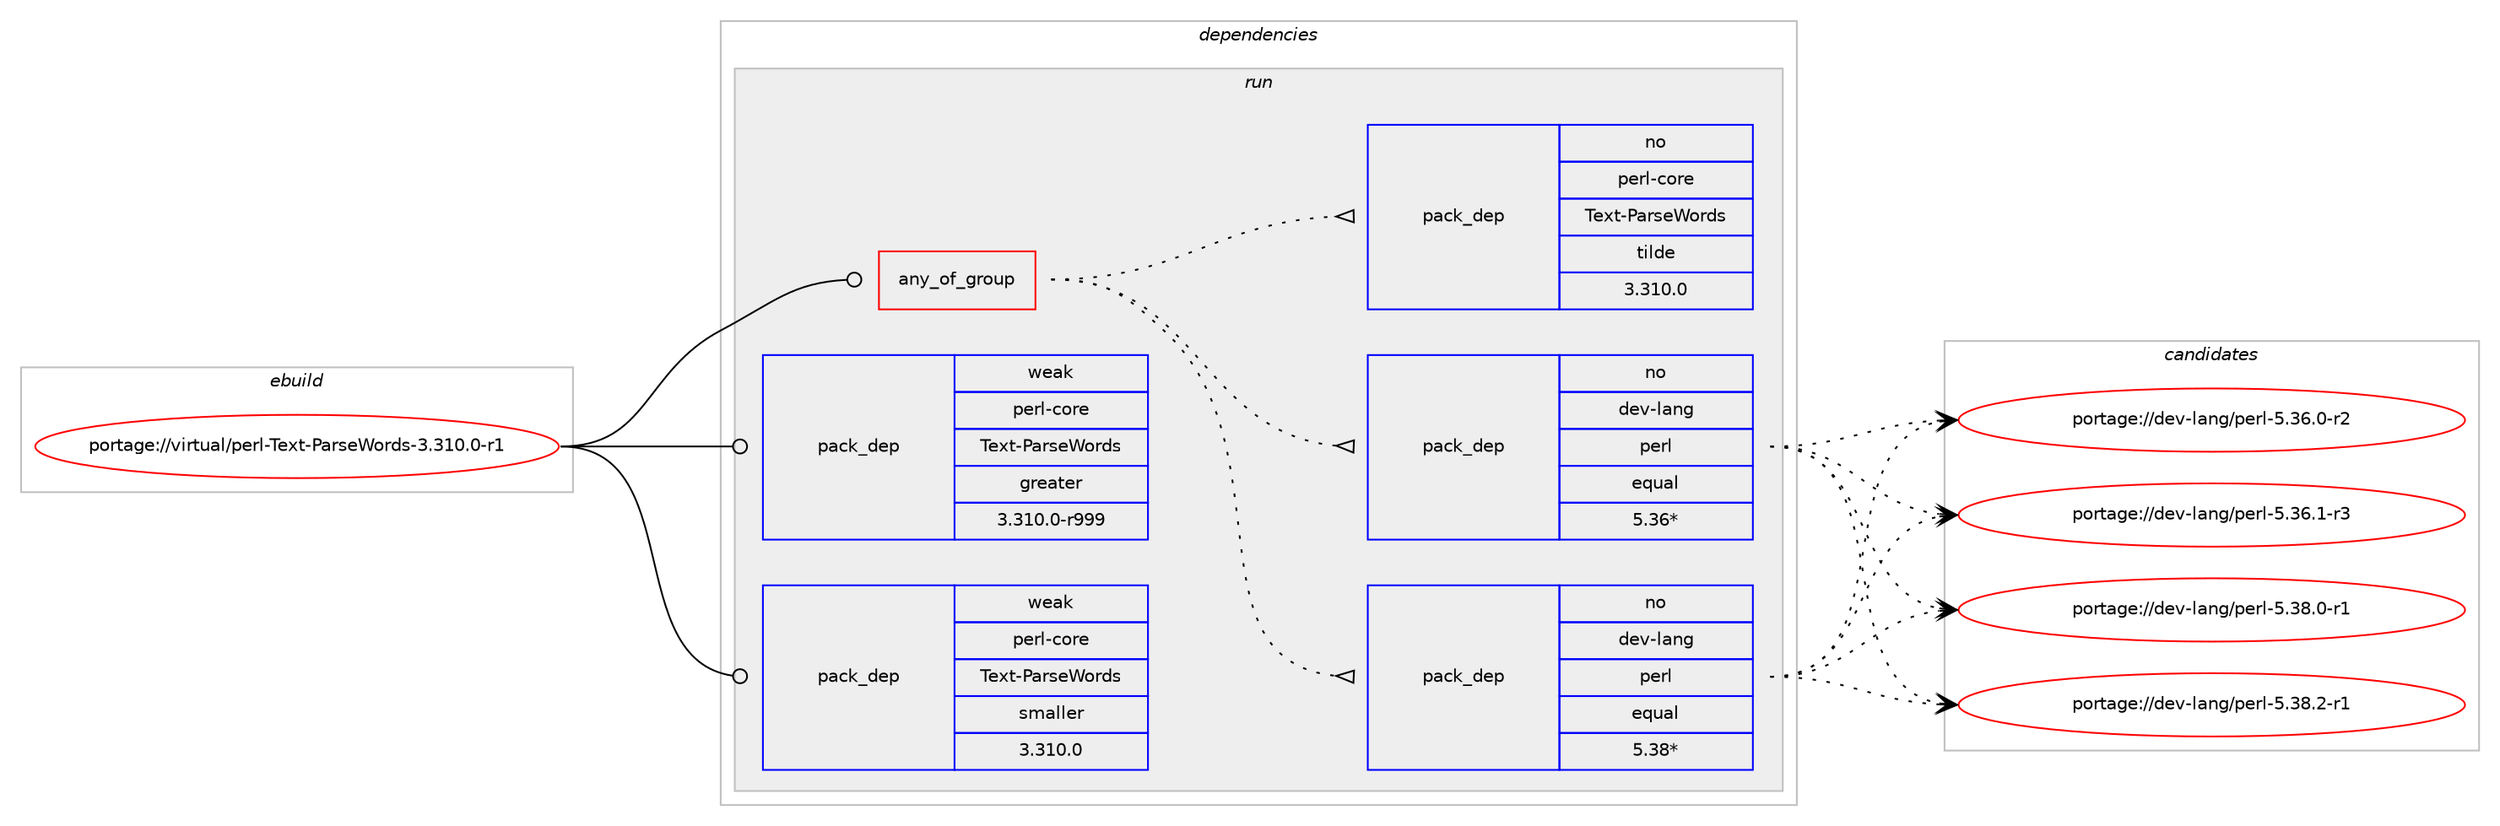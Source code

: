 digraph prolog {

# *************
# Graph options
# *************

newrank=true;
concentrate=true;
compound=true;
graph [rankdir=LR,fontname=Helvetica,fontsize=10,ranksep=1.5];#, ranksep=2.5, nodesep=0.2];
edge  [arrowhead=vee];
node  [fontname=Helvetica,fontsize=10];

# **********
# The ebuild
# **********

subgraph cluster_leftcol {
color=gray;
rank=same;
label=<<i>ebuild</i>>;
id [label="portage://virtual/perl-Text-ParseWords-3.310.0-r1", color=red, width=4, href="../virtual/perl-Text-ParseWords-3.310.0-r1.svg"];
}

# ****************
# The dependencies
# ****************

subgraph cluster_midcol {
color=gray;
label=<<i>dependencies</i>>;
subgraph cluster_compile {
fillcolor="#eeeeee";
style=filled;
label=<<i>compile</i>>;
}
subgraph cluster_compileandrun {
fillcolor="#eeeeee";
style=filled;
label=<<i>compile and run</i>>;
}
subgraph cluster_run {
fillcolor="#eeeeee";
style=filled;
label=<<i>run</i>>;
subgraph any244 {
dependency23233 [label=<<TABLE BORDER="0" CELLBORDER="1" CELLSPACING="0" CELLPADDING="4"><TR><TD CELLPADDING="10">any_of_group</TD></TR></TABLE>>, shape=none, color=red];subgraph pack7488 {
dependency23234 [label=<<TABLE BORDER="0" CELLBORDER="1" CELLSPACING="0" CELLPADDING="4" WIDTH="220"><TR><TD ROWSPAN="6" CELLPADDING="30">pack_dep</TD></TR><TR><TD WIDTH="110">no</TD></TR><TR><TD>dev-lang</TD></TR><TR><TD>perl</TD></TR><TR><TD>equal</TD></TR><TR><TD>5.38*</TD></TR></TABLE>>, shape=none, color=blue];
}
dependency23233:e -> dependency23234:w [weight=20,style="dotted",arrowhead="oinv"];
subgraph pack7489 {
dependency23235 [label=<<TABLE BORDER="0" CELLBORDER="1" CELLSPACING="0" CELLPADDING="4" WIDTH="220"><TR><TD ROWSPAN="6" CELLPADDING="30">pack_dep</TD></TR><TR><TD WIDTH="110">no</TD></TR><TR><TD>dev-lang</TD></TR><TR><TD>perl</TD></TR><TR><TD>equal</TD></TR><TR><TD>5.36*</TD></TR></TABLE>>, shape=none, color=blue];
}
dependency23233:e -> dependency23235:w [weight=20,style="dotted",arrowhead="oinv"];
subgraph pack7490 {
dependency23236 [label=<<TABLE BORDER="0" CELLBORDER="1" CELLSPACING="0" CELLPADDING="4" WIDTH="220"><TR><TD ROWSPAN="6" CELLPADDING="30">pack_dep</TD></TR><TR><TD WIDTH="110">no</TD></TR><TR><TD>perl-core</TD></TR><TR><TD>Text-ParseWords</TD></TR><TR><TD>tilde</TD></TR><TR><TD>3.310.0</TD></TR></TABLE>>, shape=none, color=blue];
}
dependency23233:e -> dependency23236:w [weight=20,style="dotted",arrowhead="oinv"];
}
id:e -> dependency23233:w [weight=20,style="solid",arrowhead="odot"];
# *** BEGIN UNKNOWN DEPENDENCY TYPE (TODO) ***
# id -> package_dependency(portage://virtual/perl-Text-ParseWords-3.310.0-r1,run,no,dev-lang,perl,none,[,,],any_same_slot,[])
# *** END UNKNOWN DEPENDENCY TYPE (TODO) ***

subgraph pack7491 {
dependency23237 [label=<<TABLE BORDER="0" CELLBORDER="1" CELLSPACING="0" CELLPADDING="4" WIDTH="220"><TR><TD ROWSPAN="6" CELLPADDING="30">pack_dep</TD></TR><TR><TD WIDTH="110">weak</TD></TR><TR><TD>perl-core</TD></TR><TR><TD>Text-ParseWords</TD></TR><TR><TD>greater</TD></TR><TR><TD>3.310.0-r999</TD></TR></TABLE>>, shape=none, color=blue];
}
id:e -> dependency23237:w [weight=20,style="solid",arrowhead="odot"];
subgraph pack7492 {
dependency23238 [label=<<TABLE BORDER="0" CELLBORDER="1" CELLSPACING="0" CELLPADDING="4" WIDTH="220"><TR><TD ROWSPAN="6" CELLPADDING="30">pack_dep</TD></TR><TR><TD WIDTH="110">weak</TD></TR><TR><TD>perl-core</TD></TR><TR><TD>Text-ParseWords</TD></TR><TR><TD>smaller</TD></TR><TR><TD>3.310.0</TD></TR></TABLE>>, shape=none, color=blue];
}
id:e -> dependency23238:w [weight=20,style="solid",arrowhead="odot"];
}
}

# **************
# The candidates
# **************

subgraph cluster_choices {
rank=same;
color=gray;
label=<<i>candidates</i>>;

subgraph choice7488 {
color=black;
nodesep=1;
choice100101118451089711010347112101114108455346515446484511450 [label="portage://dev-lang/perl-5.36.0-r2", color=red, width=4,href="../dev-lang/perl-5.36.0-r2.svg"];
choice100101118451089711010347112101114108455346515446494511451 [label="portage://dev-lang/perl-5.36.1-r3", color=red, width=4,href="../dev-lang/perl-5.36.1-r3.svg"];
choice100101118451089711010347112101114108455346515646484511449 [label="portage://dev-lang/perl-5.38.0-r1", color=red, width=4,href="../dev-lang/perl-5.38.0-r1.svg"];
choice100101118451089711010347112101114108455346515646504511449 [label="portage://dev-lang/perl-5.38.2-r1", color=red, width=4,href="../dev-lang/perl-5.38.2-r1.svg"];
dependency23234:e -> choice100101118451089711010347112101114108455346515446484511450:w [style=dotted,weight="100"];
dependency23234:e -> choice100101118451089711010347112101114108455346515446494511451:w [style=dotted,weight="100"];
dependency23234:e -> choice100101118451089711010347112101114108455346515646484511449:w [style=dotted,weight="100"];
dependency23234:e -> choice100101118451089711010347112101114108455346515646504511449:w [style=dotted,weight="100"];
}
subgraph choice7489 {
color=black;
nodesep=1;
choice100101118451089711010347112101114108455346515446484511450 [label="portage://dev-lang/perl-5.36.0-r2", color=red, width=4,href="../dev-lang/perl-5.36.0-r2.svg"];
choice100101118451089711010347112101114108455346515446494511451 [label="portage://dev-lang/perl-5.36.1-r3", color=red, width=4,href="../dev-lang/perl-5.36.1-r3.svg"];
choice100101118451089711010347112101114108455346515646484511449 [label="portage://dev-lang/perl-5.38.0-r1", color=red, width=4,href="../dev-lang/perl-5.38.0-r1.svg"];
choice100101118451089711010347112101114108455346515646504511449 [label="portage://dev-lang/perl-5.38.2-r1", color=red, width=4,href="../dev-lang/perl-5.38.2-r1.svg"];
dependency23235:e -> choice100101118451089711010347112101114108455346515446484511450:w [style=dotted,weight="100"];
dependency23235:e -> choice100101118451089711010347112101114108455346515446494511451:w [style=dotted,weight="100"];
dependency23235:e -> choice100101118451089711010347112101114108455346515646484511449:w [style=dotted,weight="100"];
dependency23235:e -> choice100101118451089711010347112101114108455346515646504511449:w [style=dotted,weight="100"];
}
subgraph choice7490 {
color=black;
nodesep=1;
}
subgraph choice7491 {
color=black;
nodesep=1;
}
subgraph choice7492 {
color=black;
nodesep=1;
}
}

}
